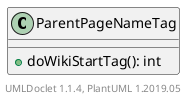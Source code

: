@startuml

    class ParentPageNameTag [[ParentPageNameTag.html]] {
        +doWikiStartTag(): int
    }


    center footer UMLDoclet 1.1.4, PlantUML 1.2019.05
@enduml

